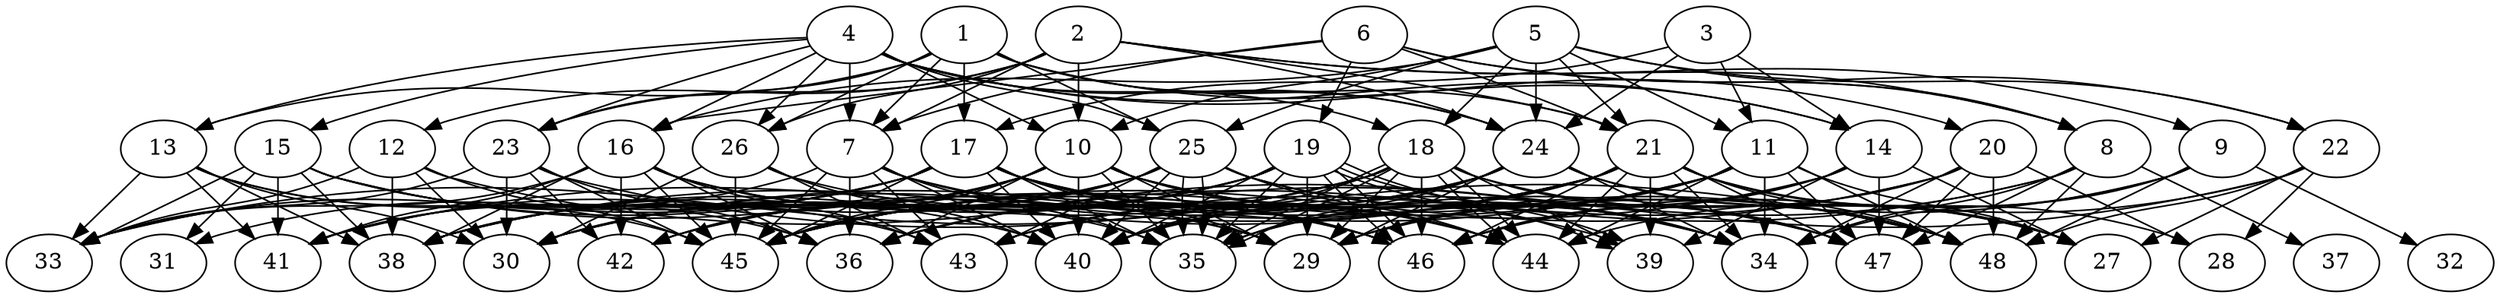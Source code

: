 // DAG (tier=3-complex, mode=data, n=48, ccr=0.541, fat=0.756, density=0.778, regular=0.204, jump=0.298, mindata=4194304, maxdata=33554432)
// DAG automatically generated by daggen at Sun Aug 24 16:33:35 2025
// /home/ermia/Project/Environments/daggen/bin/daggen --dot --ccr 0.541 --fat 0.756 --regular 0.204 --density 0.778 --jump 0.298 --mindata 4194304 --maxdata 33554432 -n 48 
digraph G {
  1 [size="132665332417364720", alpha="0.13", expect_size="66332666208682360"]
  1 -> 7 [size ="2617980168962048"]
  1 -> 13 [size ="2617980168962048"]
  1 -> 14 [size ="2617980168962048"]
  1 -> 17 [size ="2617980168962048"]
  1 -> 21 [size ="2617980168962048"]
  1 -> 23 [size ="2617980168962048"]
  1 -> 24 [size ="2617980168962048"]
  1 -> 25 [size ="2617980168962048"]
  1 -> 26 [size ="2617980168962048"]
  2 [size="6888901011455644", alpha="0.19", expect_size="3444450505727822"]
  2 -> 7 [size ="645192168243200"]
  2 -> 8 [size ="645192168243200"]
  2 -> 9 [size ="645192168243200"]
  2 -> 10 [size ="645192168243200"]
  2 -> 12 [size ="645192168243200"]
  2 -> 21 [size ="645192168243200"]
  2 -> 23 [size ="645192168243200"]
  2 -> 24 [size ="645192168243200"]
  2 -> 26 [size ="645192168243200"]
  3 [size="1457262460529341952", alpha="0.12", expect_size="728631230264670976"]
  3 -> 11 [size ="504751343009792"]
  3 -> 14 [size ="504751343009792"]
  3 -> 17 [size ="504751343009792"]
  3 -> 24 [size ="504751343009792"]
  4 [size="15326232636885826", alpha="0.03", expect_size="7663116318442913"]
  4 -> 7 [size ="1736322477719552"]
  4 -> 10 [size ="1736322477719552"]
  4 -> 13 [size ="1736322477719552"]
  4 -> 14 [size ="1736322477719552"]
  4 -> 15 [size ="1736322477719552"]
  4 -> 16 [size ="1736322477719552"]
  4 -> 18 [size ="1736322477719552"]
  4 -> 20 [size ="1736322477719552"]
  4 -> 23 [size ="1736322477719552"]
  4 -> 24 [size ="1736322477719552"]
  4 -> 25 [size ="1736322477719552"]
  4 -> 26 [size ="1736322477719552"]
  5 [size="8580063890867252", alpha="0.16", expect_size="4290031945433626"]
  5 -> 8 [size ="744058825736192"]
  5 -> 10 [size ="744058825736192"]
  5 -> 11 [size ="744058825736192"]
  5 -> 16 [size ="744058825736192"]
  5 -> 18 [size ="744058825736192"]
  5 -> 21 [size ="744058825736192"]
  5 -> 22 [size ="744058825736192"]
  5 -> 24 [size ="744058825736192"]
  5 -> 25 [size ="744058825736192"]
  6 [size="4074019340441251479552", alpha="0.19", expect_size="2037009670220625739776"]
  6 -> 7 [size ="2040666544668672"]
  6 -> 8 [size ="2040666544668672"]
  6 -> 16 [size ="2040666544668672"]
  6 -> 19 [size ="2040666544668672"]
  6 -> 21 [size ="2040666544668672"]
  6 -> 22 [size ="2040666544668672"]
  7 [size="98757806728991504", alpha="0.10", expect_size="49378903364495752"]
  7 -> 35 [size ="1795471651635200"]
  7 -> 36 [size ="1795471651635200"]
  7 -> 40 [size ="1795471651635200"]
  7 -> 41 [size ="1795471651635200"]
  7 -> 43 [size ="1795471651635200"]
  7 -> 45 [size ="1795471651635200"]
  7 -> 46 [size ="1795471651635200"]
  7 -> 47 [size ="1795471651635200"]
  8 [size="31488971962888568700928", alpha="0.08", expect_size="15744485981444284350464"]
  8 -> 34 [size ="7977417259876352"]
  8 -> 36 [size ="7977417259876352"]
  8 -> 37 [size ="7977417259876352"]
  8 -> 40 [size ="7977417259876352"]
  8 -> 47 [size ="7977417259876352"]
  8 -> 48 [size ="7977417259876352"]
  9 [size="7007935247224216576", alpha="0.15", expect_size="3503967623612108288"]
  9 -> 29 [size ="3544254198579200"]
  9 -> 32 [size ="3544254198579200"]
  9 -> 34 [size ="3544254198579200"]
  9 -> 44 [size ="3544254198579200"]
  9 -> 48 [size ="3544254198579200"]
  10 [size="11711385030837762260992", alpha="0.15", expect_size="5855692515418881130496"]
  10 -> 29 [size ="4125679557804032"]
  10 -> 30 [size ="4125679557804032"]
  10 -> 34 [size ="4125679557804032"]
  10 -> 35 [size ="4125679557804032"]
  10 -> 36 [size ="4125679557804032"]
  10 -> 38 [size ="4125679557804032"]
  10 -> 40 [size ="4125679557804032"]
  10 -> 42 [size ="4125679557804032"]
  10 -> 44 [size ="4125679557804032"]
  10 -> 45 [size ="4125679557804032"]
  10 -> 48 [size ="4125679557804032"]
  11 [size="2520999989869652475904", alpha="0.14", expect_size="1260499994934826237952"]
  11 -> 27 [size ="1481853315842048"]
  11 -> 29 [size ="1481853315842048"]
  11 -> 30 [size ="1481853315842048"]
  11 -> 34 [size ="1481853315842048"]
  11 -> 35 [size ="1481853315842048"]
  11 -> 40 [size ="1481853315842048"]
  11 -> 44 [size ="1481853315842048"]
  11 -> 45 [size ="1481853315842048"]
  11 -> 47 [size ="1481853315842048"]
  11 -> 48 [size ="1481853315842048"]
  12 [size="67425547502834672", alpha="0.15", expect_size="33712773751417336"]
  12 -> 30 [size ="3443931639447552"]
  12 -> 33 [size ="3443931639447552"]
  12 -> 34 [size ="3443931639447552"]
  12 -> 38 [size ="3443931639447552"]
  12 -> 45 [size ="3443931639447552"]
  13 [size="67471393861035936", alpha="0.13", expect_size="33735696930517968"]
  13 -> 30 [size ="1174373444616192"]
  13 -> 33 [size ="1174373444616192"]
  13 -> 36 [size ="1174373444616192"]
  13 -> 38 [size ="1174373444616192"]
  13 -> 41 [size ="1174373444616192"]
  13 -> 45 [size ="1174373444616192"]
  14 [size="1772253320161824256", alpha="0.16", expect_size="886126660080912128"]
  14 -> 27 [size ="2376911145664512"]
  14 -> 29 [size ="2376911145664512"]
  14 -> 39 [size ="2376911145664512"]
  14 -> 45 [size ="2376911145664512"]
  14 -> 46 [size ="2376911145664512"]
  14 -> 47 [size ="2376911145664512"]
  15 [size="35204167009215639977984", alpha="0.18", expect_size="17602083504607819988992"]
  15 -> 29 [size ="8593156119461888"]
  15 -> 31 [size ="8593156119461888"]
  15 -> 33 [size ="8593156119461888"]
  15 -> 38 [size ="8593156119461888"]
  15 -> 40 [size ="8593156119461888"]
  15 -> 41 [size ="8593156119461888"]
  15 -> 43 [size ="8593156119461888"]
  15 -> 46 [size ="8593156119461888"]
  16 [size="189500188420867392", alpha="0.05", expect_size="94750094210433696"]
  16 -> 29 [size ="4432944328343552"]
  16 -> 33 [size ="4432944328343552"]
  16 -> 35 [size ="4432944328343552"]
  16 -> 36 [size ="4432944328343552"]
  16 -> 38 [size ="4432944328343552"]
  16 -> 41 [size ="4432944328343552"]
  16 -> 42 [size ="4432944328343552"]
  16 -> 43 [size ="4432944328343552"]
  16 -> 45 [size ="4432944328343552"]
  16 -> 46 [size ="4432944328343552"]
  17 [size="1050080714708089831424", alpha="0.17", expect_size="525040357354044915712"]
  17 -> 29 [size ="826491596177408"]
  17 -> 31 [size ="826491596177408"]
  17 -> 33 [size ="826491596177408"]
  17 -> 34 [size ="826491596177408"]
  17 -> 35 [size ="826491596177408"]
  17 -> 38 [size ="826491596177408"]
  17 -> 39 [size ="826491596177408"]
  17 -> 40 [size ="826491596177408"]
  17 -> 41 [size ="826491596177408"]
  17 -> 44 [size ="826491596177408"]
  17 -> 45 [size ="826491596177408"]
  17 -> 46 [size ="826491596177408"]
  17 -> 48 [size ="826491596177408"]
  18 [size="16728943988723389825024", alpha="0.01", expect_size="8364471994361694912512"]
  18 -> 27 [size ="5232818502238208"]
  18 -> 29 [size ="5232818502238208"]
  18 -> 33 [size ="5232818502238208"]
  18 -> 35 [size ="5232818502238208"]
  18 -> 35 [size ="5232818502238208"]
  18 -> 38 [size ="5232818502238208"]
  18 -> 39 [size ="5232818502238208"]
  18 -> 40 [size ="5232818502238208"]
  18 -> 44 [size ="5232818502238208"]
  18 -> 44 [size ="5232818502238208"]
  18 -> 45 [size ="5232818502238208"]
  18 -> 46 [size ="5232818502238208"]
  18 -> 47 [size ="5232818502238208"]
  19 [size="2592022526237386752", alpha="0.16", expect_size="1296011263118693376"]
  19 -> 29 [size ="922555359690752"]
  19 -> 30 [size ="922555359690752"]
  19 -> 34 [size ="922555359690752"]
  19 -> 35 [size ="922555359690752"]
  19 -> 38 [size ="922555359690752"]
  19 -> 39 [size ="922555359690752"]
  19 -> 39 [size ="922555359690752"]
  19 -> 40 [size ="922555359690752"]
  19 -> 42 [size ="922555359690752"]
  19 -> 45 [size ="922555359690752"]
  19 -> 46 [size ="922555359690752"]
  19 -> 46 [size ="922555359690752"]
  20 [size="20590915082679860", alpha="0.08", expect_size="10295457541339930"]
  20 -> 28 [size ="543737834897408"]
  20 -> 34 [size ="543737834897408"]
  20 -> 43 [size ="543737834897408"]
  20 -> 45 [size ="543737834897408"]
  20 -> 46 [size ="543737834897408"]
  20 -> 47 [size ="543737834897408"]
  20 -> 48 [size ="543737834897408"]
  21 [size="28483480237411904", alpha="0.17", expect_size="14241740118705952"]
  21 -> 27 [size ="2157427243876352"]
  21 -> 28 [size ="2157427243876352"]
  21 -> 30 [size ="2157427243876352"]
  21 -> 34 [size ="2157427243876352"]
  21 -> 35 [size ="2157427243876352"]
  21 -> 38 [size ="2157427243876352"]
  21 -> 39 [size ="2157427243876352"]
  21 -> 41 [size ="2157427243876352"]
  21 -> 43 [size ="2157427243876352"]
  21 -> 44 [size ="2157427243876352"]
  21 -> 46 [size ="2157427243876352"]
  21 -> 47 [size ="2157427243876352"]
  21 -> 48 [size ="2157427243876352"]
  22 [size="1279929810269186818048", alpha="0.04", expect_size="639964905134593409024"]
  22 -> 27 [size ="943077585846272"]
  22 -> 28 [size ="943077585846272"]
  22 -> 36 [size ="943077585846272"]
  22 -> 46 [size ="943077585846272"]
  22 -> 48 [size ="943077585846272"]
  23 [size="214567073213646272", alpha="0.04", expect_size="107283536606823136"]
  23 -> 30 [size ="3397854961860608"]
  23 -> 33 [size ="3397854961860608"]
  23 -> 36 [size ="3397854961860608"]
  23 -> 42 [size ="3397854961860608"]
  23 -> 45 [size ="3397854961860608"]
  23 -> 48 [size ="3397854961860608"]
  24 [size="5920270930854251520", alpha="0.16", expect_size="2960135465427125760"]
  24 -> 27 [size ="3859619512320000"]
  24 -> 29 [size ="3859619512320000"]
  24 -> 34 [size ="3859619512320000"]
  24 -> 35 [size ="3859619512320000"]
  24 -> 36 [size ="3859619512320000"]
  24 -> 40 [size ="3859619512320000"]
  24 -> 42 [size ="3859619512320000"]
  24 -> 43 [size ="3859619512320000"]
  24 -> 48 [size ="3859619512320000"]
  25 [size="9739688706512302080", alpha="0.11", expect_size="4869844353256151040"]
  25 -> 30 [size ="6234553085591552"]
  25 -> 34 [size ="6234553085591552"]
  25 -> 35 [size ="6234553085591552"]
  25 -> 35 [size ="6234553085591552"]
  25 -> 40 [size ="6234553085591552"]
  25 -> 41 [size ="6234553085591552"]
  25 -> 43 [size ="6234553085591552"]
  25 -> 44 [size ="6234553085591552"]
  25 -> 45 [size ="6234553085591552"]
  25 -> 47 [size ="6234553085591552"]
  26 [size="374924473812979584", alpha="0.06", expect_size="187462236906489792"]
  26 -> 30 [size ="389716742504448"]
  26 -> 40 [size ="389716742504448"]
  26 -> 43 [size ="389716742504448"]
  26 -> 44 [size ="389716742504448"]
  26 -> 45 [size ="389716742504448"]
  27 [size="778620813640789376", alpha="0.06", expect_size="389310406820394688"]
  28 [size="296679514008019904", alpha="0.05", expect_size="148339757004009952"]
  29 [size="13634851955472773120", alpha="0.19", expect_size="6817425977736386560"]
  30 [size="6811768732597587279872", alpha="0.01", expect_size="3405884366298793639936"]
  31 [size="6690252277408286720", alpha="0.08", expect_size="3345126138704143360"]
  32 [size="14428016989035063934976", alpha="0.10", expect_size="7214008494517531967488"]
  33 [size="648533593128433614848", alpha="0.05", expect_size="324266796564216807424"]
  34 [size="13660408143803238", alpha="0.05", expect_size="6830204071901619"]
  35 [size="17973594188815859712", alpha="0.16", expect_size="8986797094407929856"]
  36 [size="2350311309492036304896", alpha="0.01", expect_size="1175155654746018152448"]
  37 [size="4232890810150080", alpha="0.11", expect_size="2116445405075040"]
  38 [size="34136128261429800206336", alpha="0.15", expect_size="17068064130714900103168"]
  39 [size="4833035688724077215744", alpha="0.02", expect_size="2416517844362038607872"]
  40 [size="5163885975862190080", alpha="0.15", expect_size="2581942987931095040"]
  41 [size="28639233345923176", alpha="0.05", expect_size="14319616672961588"]
  42 [size="1655279782350911700992", alpha="0.04", expect_size="827639891175455850496"]
  43 [size="9896751371882784", alpha="0.11", expect_size="4948375685941392"]
  44 [size="477758280319547648", alpha="0.06", expect_size="238879140159773824"]
  45 [size="29053261270971292", alpha="0.03", expect_size="14526630635485646"]
  46 [size="19729646143988803043328", alpha="0.04", expect_size="9864823071994401521664"]
  47 [size="736505437798060288", alpha="0.20", expect_size="368252718899030144"]
  48 [size="4549470384620742144", alpha="0.10", expect_size="2274735192310371072"]
}